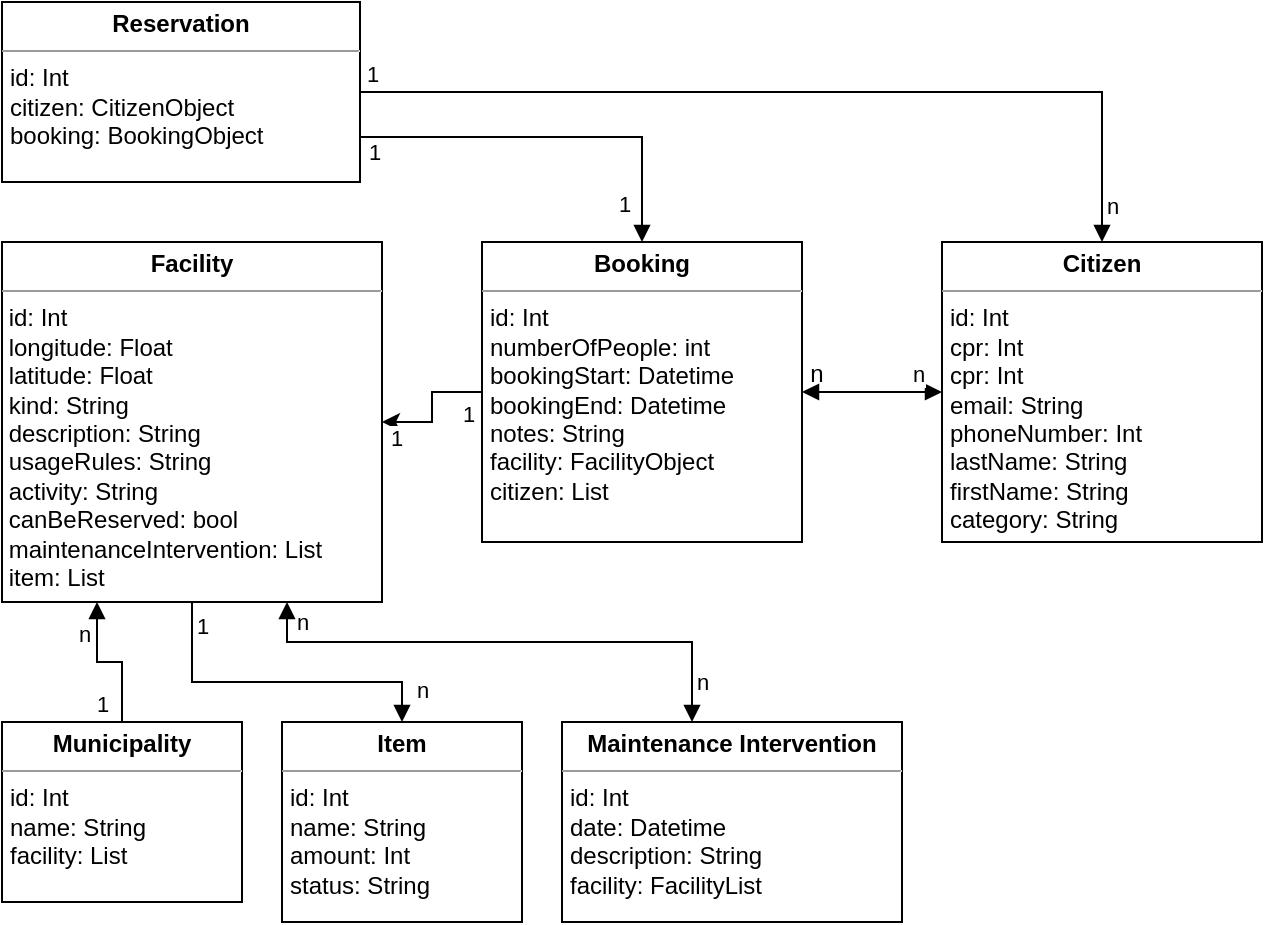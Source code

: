 <mxfile>
    <diagram id="biLYvqsb1aHU3Ox0xCN2" name="Page-1">
        <mxGraphModel dx="439" dy="521" grid="1" gridSize="10" guides="1" tooltips="1" connect="1" arrows="1" fold="1" page="1" pageScale="1" pageWidth="827" pageHeight="1169" math="0" shadow="0">
            <root>
                <mxCell id="0"/>
                <mxCell id="1" parent="0"/>
                <mxCell id="16" value="&lt;p style=&quot;margin: 0px ; margin-top: 4px ; text-align: center&quot;&gt;&lt;b&gt;Citizen&lt;/b&gt;&lt;/p&gt;&lt;hr size=&quot;1&quot;&gt;&lt;p style=&quot;margin: 0px ; margin-left: 4px&quot;&gt;id: Int&lt;/p&gt;&lt;p style=&quot;margin: 0px ; margin-left: 4px&quot;&gt;cpr: Int&lt;/p&gt;&lt;p style=&quot;margin: 0px ; margin-left: 4px&quot;&gt;cpr: Int&lt;/p&gt;&lt;p style=&quot;margin: 0px ; margin-left: 4px&quot;&gt;email: String&lt;/p&gt;&lt;p style=&quot;margin: 0px ; margin-left: 4px&quot;&gt;phoneNumber: Int&lt;/p&gt;&lt;p style=&quot;margin: 0px ; margin-left: 4px&quot;&gt;lastName: String&lt;/p&gt;&lt;p style=&quot;margin: 0px ; margin-left: 4px&quot;&gt;firstName: String&lt;/p&gt;&lt;p style=&quot;margin: 0px ; margin-left: 4px&quot;&gt;category: String&lt;/p&gt;&lt;p style=&quot;margin: 0px ; margin-left: 4px&quot;&gt;&lt;br&gt;&lt;/p&gt;" style="verticalAlign=top;align=left;overflow=fill;fontSize=12;fontFamily=Helvetica;html=1;" vertex="1" parent="1">
                    <mxGeometry x="550" y="300" width="160" height="150" as="geometry"/>
                </mxCell>
                <mxCell id="32" style="edgeStyle=orthogonalEdgeStyle;rounded=0;html=1;exitX=1;exitY=0.5;exitDx=0;exitDy=0;entryX=0;entryY=0.5;entryDx=0;entryDy=0;startArrow=block;startFill=1;endArrow=block;endFill=1;" edge="1" parent="1" source="17" target="16">
                    <mxGeometry relative="1" as="geometry">
                        <Array as="points"/>
                    </mxGeometry>
                </mxCell>
                <mxCell id="46" value="n" style="edgeLabel;html=1;align=center;verticalAlign=middle;resizable=0;points=[];" vertex="1" connectable="0" parent="32">
                    <mxGeometry x="0.588" y="2" relative="1" as="geometry">
                        <mxPoint x="2" y="-7" as="offset"/>
                    </mxGeometry>
                </mxCell>
                <mxCell id="17" value="&lt;p style=&quot;margin: 0px ; margin-top: 4px ; text-align: center&quot;&gt;&lt;b&gt;Booking&lt;/b&gt;&lt;/p&gt;&lt;hr size=&quot;1&quot;&gt;&lt;p style=&quot;margin: 0px ; margin-left: 4px&quot;&gt;id: Int&lt;/p&gt;&lt;p style=&quot;margin: 0px ; margin-left: 4px&quot;&gt;numberOfPeople: int&lt;/p&gt;&lt;p style=&quot;margin: 0px ; margin-left: 4px&quot;&gt;bookingStart: Datetime&lt;/p&gt;&lt;p style=&quot;margin: 0px ; margin-left: 4px&quot;&gt;bookingEnd: Datetime&lt;/p&gt;&lt;p style=&quot;margin: 0px ; margin-left: 4px&quot;&gt;notes: String&lt;/p&gt;&lt;p style=&quot;margin: 0px ; margin-left: 4px&quot;&gt;facility: FacilityObject&lt;/p&gt;&lt;p style=&quot;margin: 0px ; margin-left: 4px&quot;&gt;citizen: List&lt;/p&gt;&lt;p style=&quot;margin: 0px ; margin-left: 4px&quot;&gt;&lt;br&gt;&lt;/p&gt;&lt;p style=&quot;margin: 0px ; margin-left: 4px&quot;&gt;&lt;br&gt;&lt;/p&gt;" style="verticalAlign=top;align=left;overflow=fill;fontSize=12;fontFamily=Helvetica;html=1;" vertex="1" parent="1">
                    <mxGeometry x="320" y="300" width="160" height="150" as="geometry"/>
                </mxCell>
                <mxCell id="26" style="edgeStyle=orthogonalEdgeStyle;rounded=0;html=1;startArrow=classic;startFill=1;endArrow=none;endFill=0;exitX=1;exitY=0.5;exitDx=0;exitDy=0;" edge="1" parent="1" source="19" target="17">
                    <mxGeometry relative="1" as="geometry">
                        <mxPoint x="370" y="340" as="targetPoint"/>
                    </mxGeometry>
                </mxCell>
                <mxCell id="43" value="1" style="edgeLabel;html=1;align=center;verticalAlign=middle;resizable=0;points=[];" vertex="1" connectable="0" parent="26">
                    <mxGeometry x="0.853" relative="1" as="geometry">
                        <mxPoint x="-2" y="11" as="offset"/>
                    </mxGeometry>
                </mxCell>
                <mxCell id="44" value="1" style="edgeLabel;html=1;align=center;verticalAlign=middle;resizable=0;points=[];" vertex="1" connectable="0" parent="26">
                    <mxGeometry x="-0.591" relative="1" as="geometry">
                        <mxPoint x="-7" y="8" as="offset"/>
                    </mxGeometry>
                </mxCell>
                <mxCell id="34" style="edgeStyle=orthogonalEdgeStyle;rounded=0;html=1;exitX=0.5;exitY=1;exitDx=0;exitDy=0;startArrow=none;startFill=0;endArrow=block;endFill=1;entryX=0.5;entryY=0;entryDx=0;entryDy=0;" edge="1" parent="1" source="19" target="35">
                    <mxGeometry relative="1" as="geometry">
                        <mxPoint x="225" y="520" as="targetPoint"/>
                        <Array as="points">
                            <mxPoint x="175" y="520"/>
                            <mxPoint x="280" y="520"/>
                        </Array>
                    </mxGeometry>
                </mxCell>
                <mxCell id="41" value="n" style="edgeLabel;html=1;align=center;verticalAlign=middle;resizable=0;points=[];" vertex="1" connectable="0" parent="34">
                    <mxGeometry x="0.802" y="-1" relative="1" as="geometry">
                        <mxPoint x="11" as="offset"/>
                    </mxGeometry>
                </mxCell>
                <mxCell id="42" value="1" style="edgeLabel;html=1;align=center;verticalAlign=middle;resizable=0;points=[];" vertex="1" connectable="0" parent="34">
                    <mxGeometry x="-0.853" y="1" relative="1" as="geometry">
                        <mxPoint x="4" as="offset"/>
                    </mxGeometry>
                </mxCell>
                <mxCell id="19" value="&lt;p style=&quot;margin: 0px ; margin-top: 4px ; text-align: center&quot;&gt;&lt;b&gt;Facility&lt;/b&gt;&lt;/p&gt;&lt;hr size=&quot;1&quot;&gt;&lt;p style=&quot;margin: 0px ; margin-left: 4px&quot;&gt;&lt;/p&gt;&amp;nbsp;id: Int&lt;br&gt;&amp;nbsp;longitude: Float&lt;br&gt;&amp;nbsp;latitude: Float&lt;br&gt;&amp;nbsp;kind: String&lt;br&gt;&amp;nbsp;description: String&lt;br&gt;&amp;nbsp;usageRules: String&lt;br&gt;&amp;nbsp;activity: String&lt;br&gt;&amp;nbsp;canBeReserved: bool&lt;br&gt;&amp;nbsp;maintenanceIntervention: List&lt;br&gt;&amp;nbsp;item: List" style="verticalAlign=top;align=left;overflow=fill;fontSize=12;fontFamily=Helvetica;html=1;" vertex="1" parent="1">
                    <mxGeometry x="80" y="300" width="190" height="180" as="geometry"/>
                </mxCell>
                <mxCell id="33" style="edgeStyle=orthogonalEdgeStyle;rounded=0;html=1;exitX=0.5;exitY=0;exitDx=0;exitDy=0;entryX=0.25;entryY=1;entryDx=0;entryDy=0;startArrow=none;startFill=0;endArrow=block;endFill=1;" edge="1" parent="1" source="20" target="19">
                    <mxGeometry relative="1" as="geometry"/>
                </mxCell>
                <mxCell id="39" value="1" style="edgeLabel;html=1;align=center;verticalAlign=middle;resizable=0;points=[];" vertex="1" connectable="0" parent="33">
                    <mxGeometry x="-0.539" relative="1" as="geometry">
                        <mxPoint x="-10" y="7" as="offset"/>
                    </mxGeometry>
                </mxCell>
                <mxCell id="40" value="n" style="edgeLabel;html=1;align=center;verticalAlign=middle;resizable=0;points=[];" vertex="1" connectable="0" parent="33">
                    <mxGeometry x="0.579" y="1" relative="1" as="geometry">
                        <mxPoint x="-6" as="offset"/>
                    </mxGeometry>
                </mxCell>
                <mxCell id="20" value="&lt;p style=&quot;margin: 0px ; margin-top: 4px ; text-align: center&quot;&gt;&lt;b&gt;Municipality&lt;/b&gt;&lt;/p&gt;&lt;hr size=&quot;1&quot;&gt;&lt;p style=&quot;margin: 0px ; margin-left: 4px&quot;&gt;id: Int&lt;/p&gt;&lt;p style=&quot;margin: 0px ; margin-left: 4px&quot;&gt;name: String&lt;/p&gt;&lt;p style=&quot;margin: 0px ; margin-left: 4px&quot;&gt;facility: List&lt;/p&gt;" style="verticalAlign=top;align=left;overflow=fill;fontSize=12;fontFamily=Helvetica;html=1;" vertex="1" parent="1">
                    <mxGeometry x="80" y="540" width="120" height="90" as="geometry"/>
                </mxCell>
                <mxCell id="25" value="" style="edgeStyle=orthogonalEdgeStyle;rounded=0;html=1;endArrow=block;endFill=1;" edge="1" parent="1" source="21" target="16">
                    <mxGeometry relative="1" as="geometry"/>
                </mxCell>
                <mxCell id="50" value="n" style="edgeLabel;html=1;align=center;verticalAlign=middle;resizable=0;points=[];" vertex="1" connectable="0" parent="25">
                    <mxGeometry x="0.905" y="1" relative="1" as="geometry">
                        <mxPoint x="4" y="3" as="offset"/>
                    </mxGeometry>
                </mxCell>
                <mxCell id="36" style="edgeStyle=orthogonalEdgeStyle;rounded=0;html=1;exitX=1;exitY=0.75;exitDx=0;exitDy=0;entryX=0.5;entryY=0;entryDx=0;entryDy=0;startArrow=none;startFill=0;endArrow=block;endFill=1;" edge="1" parent="1" source="21" target="17">
                    <mxGeometry relative="1" as="geometry"/>
                </mxCell>
                <mxCell id="47" value="1" style="edgeLabel;html=1;align=center;verticalAlign=middle;resizable=0;points=[];" vertex="1" connectable="0" parent="36">
                    <mxGeometry x="-0.905" y="-1" relative="1" as="geometry">
                        <mxPoint x="-2" y="6" as="offset"/>
                    </mxGeometry>
                </mxCell>
                <mxCell id="48" value="1" style="edgeLabel;html=1;align=center;verticalAlign=middle;resizable=0;points=[];" vertex="1" connectable="0" parent="36">
                    <mxGeometry x="0.758" y="1" relative="1" as="geometry">
                        <mxPoint x="-10" y="4" as="offset"/>
                    </mxGeometry>
                </mxCell>
                <mxCell id="21" value="&lt;p style=&quot;margin: 0px ; margin-top: 4px ; text-align: center&quot;&gt;&lt;b&gt;Reservation&lt;/b&gt;&lt;/p&gt;&lt;hr size=&quot;1&quot;&gt;&lt;p style=&quot;margin: 0px ; margin-left: 4px&quot;&gt;id: Int&amp;nbsp;&lt;/p&gt;&lt;p style=&quot;margin: 0px ; margin-left: 4px&quot;&gt;citizen: CitizenObject&lt;/p&gt;&lt;p style=&quot;margin: 0px ; margin-left: 4px&quot;&gt;booking: BookingObject&lt;/p&gt;" style="verticalAlign=top;align=left;overflow=fill;fontSize=12;fontFamily=Helvetica;html=1;" vertex="1" parent="1">
                    <mxGeometry x="80" y="180" width="179" height="90" as="geometry"/>
                </mxCell>
                <mxCell id="29" style="edgeStyle=orthogonalEdgeStyle;rounded=0;html=1;startArrow=block;startFill=1;endArrow=block;endFill=1;entryX=0.75;entryY=1;entryDx=0;entryDy=0;" edge="1" parent="1" source="23" target="19">
                    <mxGeometry relative="1" as="geometry">
                        <mxPoint x="269" y="450" as="targetPoint"/>
                        <Array as="points">
                            <mxPoint x="425" y="500"/>
                            <mxPoint x="222" y="500"/>
                        </Array>
                    </mxGeometry>
                </mxCell>
                <mxCell id="37" value="n" style="edgeLabel;html=1;align=center;verticalAlign=middle;resizable=0;points=[];" vertex="1" connectable="0" parent="29">
                    <mxGeometry x="0.24" y="-1" relative="1" as="geometry">
                        <mxPoint x="-72" y="-9" as="offset"/>
                    </mxGeometry>
                </mxCell>
                <mxCell id="38" value="n" style="edgeLabel;html=1;align=center;verticalAlign=middle;resizable=0;points=[];" vertex="1" connectable="0" parent="29">
                    <mxGeometry x="-0.628" y="2" relative="1" as="geometry">
                        <mxPoint x="14" y="18" as="offset"/>
                    </mxGeometry>
                </mxCell>
                <mxCell id="23" value="&lt;p style=&quot;margin: 0px ; margin-top: 4px ; text-align: center&quot;&gt;&lt;b&gt;Maintenance Intervention&lt;/b&gt;&lt;/p&gt;&lt;hr size=&quot;1&quot;&gt;&lt;p style=&quot;margin: 0px ; margin-left: 4px&quot;&gt;id: Int&lt;/p&gt;&lt;p style=&quot;margin: 0px ; margin-left: 4px&quot;&gt;date: Datetime&lt;/p&gt;&lt;p style=&quot;margin: 0px ; margin-left: 4px&quot;&gt;description: String&lt;/p&gt;&lt;p style=&quot;margin: 0px ; margin-left: 4px&quot;&gt;facility: FacilityList&lt;/p&gt;&amp;nbsp;" style="verticalAlign=top;align=left;overflow=fill;fontSize=12;fontFamily=Helvetica;html=1;" vertex="1" parent="1">
                    <mxGeometry x="360" y="540" width="170" height="100" as="geometry"/>
                </mxCell>
                <mxCell id="35" value="&lt;p style=&quot;margin: 0px ; margin-top: 4px ; text-align: center&quot;&gt;&lt;b&gt;Item&lt;/b&gt;&lt;/p&gt;&lt;hr size=&quot;1&quot;&gt;&lt;p style=&quot;margin: 0px 0px 0px 4px&quot;&gt;id: Int&lt;/p&gt;&lt;p style=&quot;margin: 0px 0px 0px 4px&quot;&gt;name: String&lt;/p&gt;&lt;p style=&quot;margin: 0px 0px 0px 4px&quot;&gt;amount: Int&lt;/p&gt;&lt;p style=&quot;margin: 0px ; margin-left: 4px&quot;&gt;&lt;span&gt;status: String&lt;/span&gt;&lt;br&gt;&lt;/p&gt;" style="verticalAlign=top;align=left;overflow=fill;fontSize=12;fontFamily=Helvetica;html=1;" vertex="1" parent="1">
                    <mxGeometry x="220" y="540" width="120" height="100" as="geometry"/>
                </mxCell>
                <mxCell id="45" value="n" style="text;html=1;align=center;verticalAlign=middle;resizable=0;points=[];autosize=1;strokeColor=none;fillColor=none;" vertex="1" parent="1">
                    <mxGeometry x="477" y="356" width="20" height="20" as="geometry"/>
                </mxCell>
                <mxCell id="49" value="1" style="edgeLabel;html=1;align=center;verticalAlign=middle;resizable=0;points=[];" vertex="1" connectable="0" parent="1">
                    <mxGeometry x="265.002" y="216.001" as="geometry"/>
                </mxCell>
            </root>
        </mxGraphModel>
    </diagram>
</mxfile>
